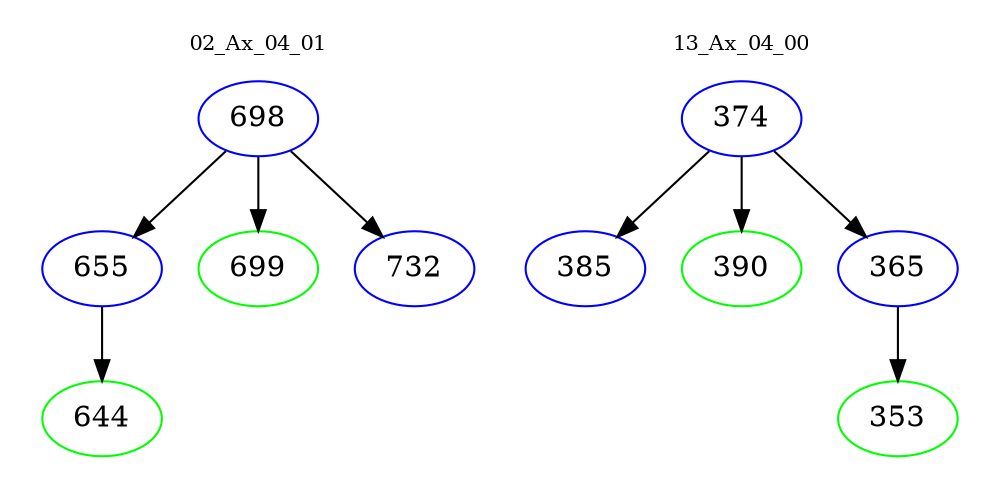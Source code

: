 digraph{
subgraph cluster_0 {
color = white
label = "02_Ax_04_01";
fontsize=10;
T0_698 [label="698", color="blue"]
T0_698 -> T0_655 [color="black"]
T0_655 [label="655", color="blue"]
T0_655 -> T0_644 [color="black"]
T0_644 [label="644", color="green"]
T0_698 -> T0_699 [color="black"]
T0_699 [label="699", color="green"]
T0_698 -> T0_732 [color="black"]
T0_732 [label="732", color="blue"]
}
subgraph cluster_1 {
color = white
label = "13_Ax_04_00";
fontsize=10;
T1_374 [label="374", color="blue"]
T1_374 -> T1_385 [color="black"]
T1_385 [label="385", color="blue"]
T1_374 -> T1_390 [color="black"]
T1_390 [label="390", color="green"]
T1_374 -> T1_365 [color="black"]
T1_365 [label="365", color="blue"]
T1_365 -> T1_353 [color="black"]
T1_353 [label="353", color="green"]
}
}
